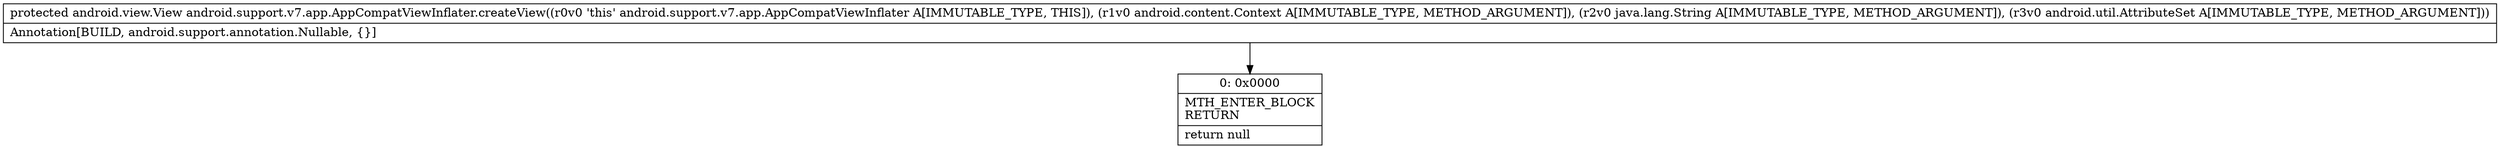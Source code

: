 digraph "CFG forandroid.support.v7.app.AppCompatViewInflater.createView(Landroid\/content\/Context;Ljava\/lang\/String;Landroid\/util\/AttributeSet;)Landroid\/view\/View;" {
Node_0 [shape=record,label="{0\:\ 0x0000|MTH_ENTER_BLOCK\lRETURN\l|return null\l}"];
MethodNode[shape=record,label="{protected android.view.View android.support.v7.app.AppCompatViewInflater.createView((r0v0 'this' android.support.v7.app.AppCompatViewInflater A[IMMUTABLE_TYPE, THIS]), (r1v0 android.content.Context A[IMMUTABLE_TYPE, METHOD_ARGUMENT]), (r2v0 java.lang.String A[IMMUTABLE_TYPE, METHOD_ARGUMENT]), (r3v0 android.util.AttributeSet A[IMMUTABLE_TYPE, METHOD_ARGUMENT]))  | Annotation[BUILD, android.support.annotation.Nullable, \{\}]\l}"];
MethodNode -> Node_0;
}

